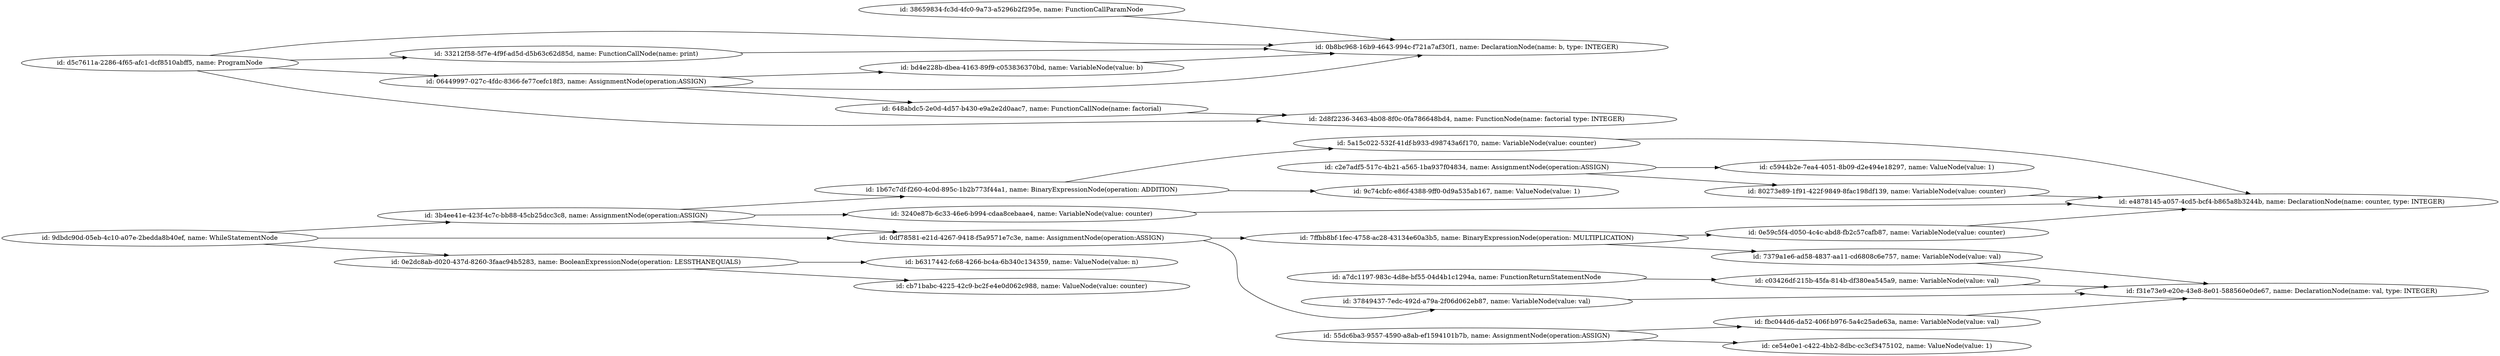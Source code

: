 digraph g {
	rankdir=LR
		"id: fbc044d6-da52-406f-b976-5a4c25ade63a, name: VariableNode(value: val)" -> "id: f31e73e9-e20e-43e8-8e01-588560e0de67, name: DeclarationNode(name: val, type: INTEGER)"
		"id: c2e7adf5-517c-4b21-a565-1ba937f04834, name: AssignmentNode(operation:ASSIGN)" -> "id: 80273e89-1f91-422f-9849-8fac198df139, name: VariableNode(value: counter)"
		"id: c2e7adf5-517c-4b21-a565-1ba937f04834, name: AssignmentNode(operation:ASSIGN)" -> "id: c5944b2e-7ea4-4051-8b09-d2e494e18297, name: ValueNode(value: 1)"
		"id: bd4e228b-dbea-4163-89f9-c053836370bd, name: VariableNode(value: b)" -> "id: 0b8bc968-16b9-4643-994c-f721a7af30f1, name: DeclarationNode(name: b, type: INTEGER)"
		"id: 33212f58-5f7e-4f9f-ad5d-d5b63c62d85d, name: FunctionCallNode(name: print)" -> "id: 0b8bc968-16b9-4643-994c-f721a7af30f1, name: DeclarationNode(name: b, type: INTEGER)"
		"id: 0e59c5f4-d050-4c4c-abd8-fb2c57cafb87, name: VariableNode(value: counter)" -> "id: e4878145-a057-4cd5-bcf4-b865a8b3244b, name: DeclarationNode(name: counter, type: INTEGER)"
		"id: 80273e89-1f91-422f-9849-8fac198df139, name: VariableNode(value: counter)" -> "id: e4878145-a057-4cd5-bcf4-b865a8b3244b, name: DeclarationNode(name: counter, type: INTEGER)"
		"id: 37849437-7edc-492d-a79a-2f06d062eb87, name: VariableNode(value: val)" -> "id: f31e73e9-e20e-43e8-8e01-588560e0de67, name: DeclarationNode(name: val, type: INTEGER)"
		"id: 3b4ee41e-423f-4c7c-bb88-45cb25dcc3c8, name: AssignmentNode(operation:ASSIGN)" -> "id: 1b67c7df-f260-4c0d-895c-1b2b773f44a1, name: BinaryExpressionNode(operation: ADDITION)"
		"id: 3b4ee41e-423f-4c7c-bb88-45cb25dcc3c8, name: AssignmentNode(operation:ASSIGN)" -> "id: 3240e87b-6c33-46e6-b994-cdaa8cebaae4, name: VariableNode(value: counter)"
		"id: 3b4ee41e-423f-4c7c-bb88-45cb25dcc3c8, name: AssignmentNode(operation:ASSIGN)" -> "id: 0df78581-e21d-4267-9418-f5a9571e7c3e, name: AssignmentNode(operation:ASSIGN)"
		"id: 7379a1e6-ad58-4837-aa11-cd6808c6e757, name: VariableNode(value: val)" -> "id: f31e73e9-e20e-43e8-8e01-588560e0de67, name: DeclarationNode(name: val, type: INTEGER)"
		"id: d5c7611a-2286-4f65-afc1-dcf8510abff5, name: ProgramNode" -> "id: 2d8f2236-3463-4b08-8f0c-0fa786648bd4, name: FunctionNode(name: factorial type: INTEGER)"
		"id: d5c7611a-2286-4f65-afc1-dcf8510abff5, name: ProgramNode" -> "id: 06449997-027c-4fdc-8366-fe77cefc18f3, name: AssignmentNode(operation:ASSIGN)"
		"id: d5c7611a-2286-4f65-afc1-dcf8510abff5, name: ProgramNode" -> "id: 33212f58-5f7e-4f9f-ad5d-d5b63c62d85d, name: FunctionCallNode(name: print)"
		"id: d5c7611a-2286-4f65-afc1-dcf8510abff5, name: ProgramNode" -> "id: 0b8bc968-16b9-4643-994c-f721a7af30f1, name: DeclarationNode(name: b, type: INTEGER)"
		"id: c03426df-215b-45fa-814b-df380ea545a9, name: VariableNode(value: val)" -> "id: f31e73e9-e20e-43e8-8e01-588560e0de67, name: DeclarationNode(name: val, type: INTEGER)"
		"id: 648abdc5-2e0d-4d57-b430-e9a2e2d0aac7, name: FunctionCallNode(name: factorial)" -> "id: 2d8f2236-3463-4b08-8f0c-0fa786648bd4, name: FunctionNode(name: factorial type: INTEGER)"
		"id: 5a15c022-532f-41df-b933-d98743a6f170, name: VariableNode(value: counter)" -> "id: e4878145-a057-4cd5-bcf4-b865a8b3244b, name: DeclarationNode(name: counter, type: INTEGER)"
		"id: 1b67c7df-f260-4c0d-895c-1b2b773f44a1, name: BinaryExpressionNode(operation: ADDITION)" -> "id: 5a15c022-532f-41df-b933-d98743a6f170, name: VariableNode(value: counter)"
		"id: 1b67c7df-f260-4c0d-895c-1b2b773f44a1, name: BinaryExpressionNode(operation: ADDITION)" -> "id: 9c74cbfc-e86f-4388-9ff0-0d9a535ab167, name: ValueNode(value: 1)"
		"id: 3240e87b-6c33-46e6-b994-cdaa8cebaae4, name: VariableNode(value: counter)" -> "id: e4878145-a057-4cd5-bcf4-b865a8b3244b, name: DeclarationNode(name: counter, type: INTEGER)"
		"id: 06449997-027c-4fdc-8366-fe77cefc18f3, name: AssignmentNode(operation:ASSIGN)" -> "id: 648abdc5-2e0d-4d57-b430-e9a2e2d0aac7, name: FunctionCallNode(name: factorial)"
		"id: 06449997-027c-4fdc-8366-fe77cefc18f3, name: AssignmentNode(operation:ASSIGN)" -> "id: bd4e228b-dbea-4163-89f9-c053836370bd, name: VariableNode(value: b)"
		"id: 06449997-027c-4fdc-8366-fe77cefc18f3, name: AssignmentNode(operation:ASSIGN)" -> "id: 0b8bc968-16b9-4643-994c-f721a7af30f1, name: DeclarationNode(name: b, type: INTEGER)"
		"id: 38659834-fc3d-4fc0-9a73-a5296b2f295e, name: FunctionCallParamNode" -> "id: 0b8bc968-16b9-4643-994c-f721a7af30f1, name: DeclarationNode(name: b, type: INTEGER)"
		"id: a7dc1197-983c-4d8e-bf55-04d4b1c1294a, name: FunctionReturnStatementNode" -> "id: c03426df-215b-45fa-814b-df380ea545a9, name: VariableNode(value: val)"
		"id: 7ffbb8bf-1fec-4758-ac28-43134e60a3b5, name: BinaryExpressionNode(operation: MULTIPLICATION)" -> "id: 0e59c5f4-d050-4c4c-abd8-fb2c57cafb87, name: VariableNode(value: counter)"
		"id: 7ffbb8bf-1fec-4758-ac28-43134e60a3b5, name: BinaryExpressionNode(operation: MULTIPLICATION)" -> "id: 7379a1e6-ad58-4837-aa11-cd6808c6e757, name: VariableNode(value: val)"
		"id: 55dc6ba3-9557-4590-a8ab-ef1594101b7b, name: AssignmentNode(operation:ASSIGN)" -> "id: fbc044d6-da52-406f-b976-5a4c25ade63a, name: VariableNode(value: val)"
		"id: 55dc6ba3-9557-4590-a8ab-ef1594101b7b, name: AssignmentNode(operation:ASSIGN)" -> "id: ce54e0e1-c422-4bb2-8dbc-cc3cf3475102, name: ValueNode(value: 1)"
		"id: 0e2dc8ab-d020-437d-8260-3faac94b5283, name: BooleanExpressionNode(operation: LESSTHANEQUALS)" -> "id: cb71babc-4225-42c9-bc2f-e4e0d062c988, name: ValueNode(value: counter)"
		"id: 0e2dc8ab-d020-437d-8260-3faac94b5283, name: BooleanExpressionNode(operation: LESSTHANEQUALS)" -> "id: b6317442-fc68-4266-bc4a-6b340c134359, name: ValueNode(value: n)"
		"id: 0df78581-e21d-4267-9418-f5a9571e7c3e, name: AssignmentNode(operation:ASSIGN)" -> "id: 37849437-7edc-492d-a79a-2f06d062eb87, name: VariableNode(value: val)"
		"id: 0df78581-e21d-4267-9418-f5a9571e7c3e, name: AssignmentNode(operation:ASSIGN)" -> "id: 7ffbb8bf-1fec-4758-ac28-43134e60a3b5, name: BinaryExpressionNode(operation: MULTIPLICATION)"
		"id: 9dbdc90d-05eb-4c10-a07e-2bedda8b40ef, name: WhileStatementNode" -> "id: 3b4ee41e-423f-4c7c-bb88-45cb25dcc3c8, name: AssignmentNode(operation:ASSIGN)"
		"id: 9dbdc90d-05eb-4c10-a07e-2bedda8b40ef, name: WhileStatementNode" -> "id: 0e2dc8ab-d020-437d-8260-3faac94b5283, name: BooleanExpressionNode(operation: LESSTHANEQUALS)"
		"id: 9dbdc90d-05eb-4c10-a07e-2bedda8b40ef, name: WhileStatementNode" -> "id: 0df78581-e21d-4267-9418-f5a9571e7c3e, name: AssignmentNode(operation:ASSIGN)"
}